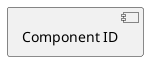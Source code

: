 @startuml
component "Component ID" as compid
!ifdef VERBOSE
component "Pipelines" as compws
component "Bootstrappers" as compbootstrappers
component "Service Builder" as compbuilder
component "Authentication" as compauth
component "Service Model" as compmodel
component "Service Configuration" as compconfig
component "Message Definitions" as compmsgs
component "Sensors" as compsensors
compid -down-> compmodel
compid -right-> compbuilder
compbuilder -down-> compconfig
compmodel -down-> compws
compws -left-> compauth
compmodel -left-> compmsgs
compid -left-> compbootstrappers
compconfig -down-> compsensors
!endif
@enduml